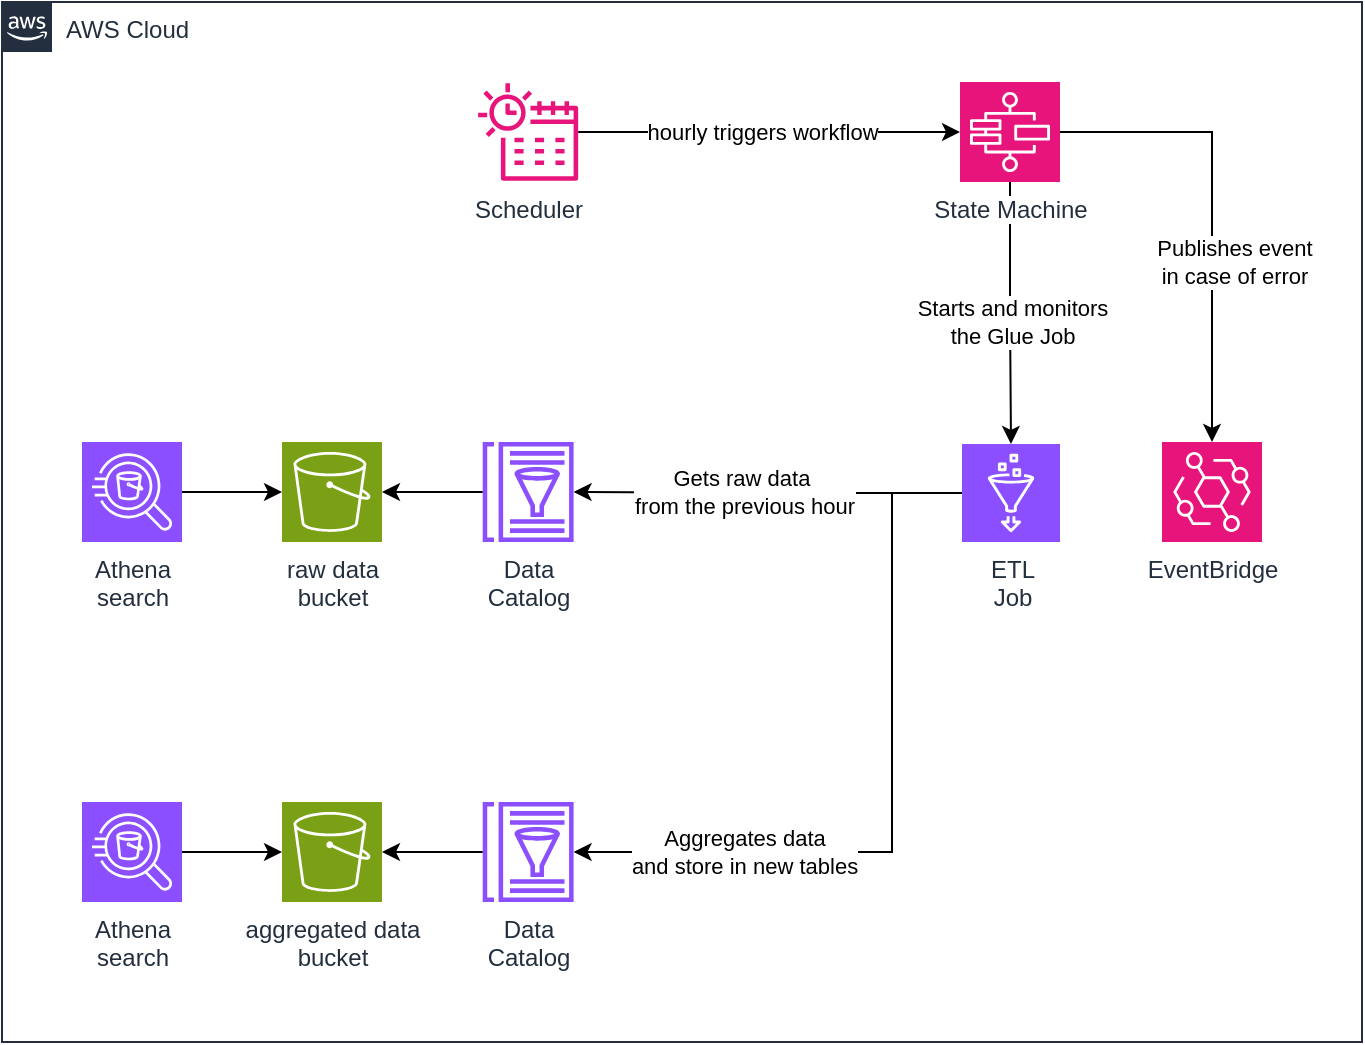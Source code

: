 <mxfile version="24.6.4" type="device">
  <diagram name="Page-1" id="q0FfLi-dn-13dMZvgoFf">
    <mxGraphModel dx="1195" dy="712" grid="1" gridSize="10" guides="1" tooltips="1" connect="1" arrows="1" fold="1" page="1" pageScale="1" pageWidth="827" pageHeight="1169" math="0" shadow="0">
      <root>
        <mxCell id="0" />
        <mxCell id="1" parent="0" />
        <mxCell id="az25rItLEs1Fv48K9Jih-1" value="AWS Cloud" style="points=[[0,0],[0.25,0],[0.5,0],[0.75,0],[1,0],[1,0.25],[1,0.5],[1,0.75],[1,1],[0.75,1],[0.5,1],[0.25,1],[0,1],[0,0.75],[0,0.5],[0,0.25]];outlineConnect=0;gradientColor=none;html=1;whiteSpace=wrap;fontSize=12;fontStyle=0;container=1;pointerEvents=0;collapsible=0;recursiveResize=0;shape=mxgraph.aws4.group;grIcon=mxgraph.aws4.group_aws_cloud_alt;strokeColor=#232F3E;fillColor=none;verticalAlign=top;align=left;spacingLeft=30;fontColor=#232F3E;dashed=0;" vertex="1" parent="1">
          <mxGeometry x="40" y="40" width="680" height="520" as="geometry" />
        </mxCell>
        <mxCell id="az25rItLEs1Fv48K9Jih-2" value="raw data&lt;div&gt;bucket&lt;/div&gt;" style="sketch=0;points=[[0,0,0],[0.25,0,0],[0.5,0,0],[0.75,0,0],[1,0,0],[0,1,0],[0.25,1,0],[0.5,1,0],[0.75,1,0],[1,1,0],[0,0.25,0],[0,0.5,0],[0,0.75,0],[1,0.25,0],[1,0.5,0],[1,0.75,0]];outlineConnect=0;fontColor=#232F3E;fillColor=#7AA116;strokeColor=#ffffff;dashed=0;verticalLabelPosition=bottom;verticalAlign=top;align=center;html=1;fontSize=12;fontStyle=0;aspect=fixed;shape=mxgraph.aws4.resourceIcon;resIcon=mxgraph.aws4.s3;" vertex="1" parent="az25rItLEs1Fv48K9Jih-1">
          <mxGeometry x="140" y="220" width="50" height="50" as="geometry" />
        </mxCell>
        <mxCell id="az25rItLEs1Fv48K9Jih-3" value="aggregated data&lt;div&gt;bucket&lt;/div&gt;" style="sketch=0;points=[[0,0,0],[0.25,0,0],[0.5,0,0],[0.75,0,0],[1,0,0],[0,1,0],[0.25,1,0],[0.5,1,0],[0.75,1,0],[1,1,0],[0,0.25,0],[0,0.5,0],[0,0.75,0],[1,0.25,0],[1,0.5,0],[1,0.75,0]];outlineConnect=0;fontColor=#232F3E;fillColor=#7AA116;strokeColor=#ffffff;dashed=0;verticalLabelPosition=bottom;verticalAlign=top;align=center;html=1;fontSize=12;fontStyle=0;aspect=fixed;shape=mxgraph.aws4.resourceIcon;resIcon=mxgraph.aws4.s3;" vertex="1" parent="az25rItLEs1Fv48K9Jih-1">
          <mxGeometry x="140" y="400" width="50" height="50" as="geometry" />
        </mxCell>
        <mxCell id="az25rItLEs1Fv48K9Jih-8" style="edgeStyle=orthogonalEdgeStyle;rounded=0;orthogonalLoop=1;jettySize=auto;html=1;entryX=0;entryY=0.5;entryDx=0;entryDy=0;entryPerimeter=0;" edge="1" parent="az25rItLEs1Fv48K9Jih-1" source="az25rItLEs1Fv48K9Jih-6" target="az25rItLEs1Fv48K9Jih-11">
          <mxGeometry relative="1" as="geometry">
            <mxPoint x="300" y="-24.9" as="sourcePoint" />
            <mxPoint x="485" y="40" as="targetPoint" />
          </mxGeometry>
        </mxCell>
        <mxCell id="az25rItLEs1Fv48K9Jih-9" value="hourly triggers workflow" style="edgeLabel;html=1;align=center;verticalAlign=middle;resizable=0;points=[];" vertex="1" connectable="0" parent="az25rItLEs1Fv48K9Jih-8">
          <mxGeometry x="-0.52" y="-4" relative="1" as="geometry">
            <mxPoint x="46" y="-4" as="offset" />
          </mxGeometry>
        </mxCell>
        <mxCell id="az25rItLEs1Fv48K9Jih-6" value="Scheduler" style="sketch=0;outlineConnect=0;fontColor=#232F3E;gradientColor=none;fillColor=#E7157B;strokeColor=none;dashed=0;verticalLabelPosition=bottom;verticalAlign=top;align=center;html=1;fontSize=12;fontStyle=0;aspect=fixed;pointerEvents=1;shape=mxgraph.aws4.eventbridge_scheduler;" vertex="1" parent="az25rItLEs1Fv48K9Jih-1">
          <mxGeometry x="238.08" y="40" width="50" height="50" as="geometry" />
        </mxCell>
        <mxCell id="az25rItLEs1Fv48K9Jih-10" value="Data&lt;div&gt;Catalog&lt;/div&gt;" style="sketch=0;outlineConnect=0;fontColor=#232F3E;gradientColor=none;fillColor=#8C4FFF;strokeColor=none;dashed=0;verticalLabelPosition=bottom;verticalAlign=top;align=center;html=1;fontSize=12;fontStyle=0;aspect=fixed;pointerEvents=1;shape=mxgraph.aws4.glue_data_catalog;" vertex="1" parent="az25rItLEs1Fv48K9Jih-1">
          <mxGeometry x="240" y="220" width="46.15" height="50" as="geometry" />
        </mxCell>
        <mxCell id="az25rItLEs1Fv48K9Jih-22" style="edgeStyle=orthogonalEdgeStyle;rounded=0;orthogonalLoop=1;jettySize=auto;html=1;" edge="1" parent="az25rItLEs1Fv48K9Jih-1" source="az25rItLEs1Fv48K9Jih-11" target="az25rItLEs1Fv48K9Jih-14">
          <mxGeometry relative="1" as="geometry" />
        </mxCell>
        <mxCell id="az25rItLEs1Fv48K9Jih-31" value="Starts and monitors&lt;div&gt;the Glue Job&lt;/div&gt;" style="edgeLabel;html=1;align=center;verticalAlign=middle;resizable=0;points=[];" vertex="1" connectable="0" parent="az25rItLEs1Fv48K9Jih-22">
          <mxGeometry x="0.067" relative="1" as="geometry">
            <mxPoint as="offset" />
          </mxGeometry>
        </mxCell>
        <mxCell id="az25rItLEs1Fv48K9Jih-11" value="State Machine" style="sketch=0;points=[[0,0,0],[0.25,0,0],[0.5,0,0],[0.75,0,0],[1,0,0],[0,1,0],[0.25,1,0],[0.5,1,0],[0.75,1,0],[1,1,0],[0,0.25,0],[0,0.5,0],[0,0.75,0],[1,0.25,0],[1,0.5,0],[1,0.75,0]];outlineConnect=0;fontColor=#232F3E;fillColor=#E7157B;strokeColor=#ffffff;dashed=0;verticalLabelPosition=bottom;verticalAlign=top;align=center;html=1;fontSize=12;fontStyle=0;aspect=fixed;shape=mxgraph.aws4.resourceIcon;resIcon=mxgraph.aws4.step_functions;labelBackgroundColor=default;" vertex="1" parent="az25rItLEs1Fv48K9Jih-1">
          <mxGeometry x="479" y="40" width="50" height="50" as="geometry" />
        </mxCell>
        <mxCell id="az25rItLEs1Fv48K9Jih-13" style="edgeStyle=orthogonalEdgeStyle;rounded=0;orthogonalLoop=1;jettySize=auto;html=1;entryX=1;entryY=0.5;entryDx=0;entryDy=0;entryPerimeter=0;" edge="1" parent="az25rItLEs1Fv48K9Jih-1" source="az25rItLEs1Fv48K9Jih-10" target="az25rItLEs1Fv48K9Jih-2">
          <mxGeometry relative="1" as="geometry" />
        </mxCell>
        <mxCell id="az25rItLEs1Fv48K9Jih-17" style="edgeStyle=orthogonalEdgeStyle;rounded=0;orthogonalLoop=1;jettySize=auto;html=1;" edge="1" parent="az25rItLEs1Fv48K9Jih-1" source="az25rItLEs1Fv48K9Jih-14" target="az25rItLEs1Fv48K9Jih-16">
          <mxGeometry relative="1" as="geometry">
            <Array as="points">
              <mxPoint x="445" y="425" />
            </Array>
          </mxGeometry>
        </mxCell>
        <mxCell id="az25rItLEs1Fv48K9Jih-21" value="Aggregates data&lt;div&gt;and store in new tables&lt;/div&gt;" style="edgeLabel;html=1;align=center;verticalAlign=middle;resizable=0;points=[];" vertex="1" connectable="0" parent="az25rItLEs1Fv48K9Jih-17">
          <mxGeometry x="0.223" y="-3" relative="1" as="geometry">
            <mxPoint x="-60" y="3" as="offset" />
          </mxGeometry>
        </mxCell>
        <mxCell id="az25rItLEs1Fv48K9Jih-19" style="edgeStyle=orthogonalEdgeStyle;rounded=0;orthogonalLoop=1;jettySize=auto;html=1;" edge="1" parent="az25rItLEs1Fv48K9Jih-1" source="az25rItLEs1Fv48K9Jih-14" target="az25rItLEs1Fv48K9Jih-10">
          <mxGeometry relative="1" as="geometry" />
        </mxCell>
        <mxCell id="az25rItLEs1Fv48K9Jih-20" value="Gets raw data&amp;nbsp;&lt;div&gt;from the previous hour&lt;/div&gt;" style="edgeLabel;html=1;align=center;verticalAlign=middle;resizable=0;points=[];" vertex="1" connectable="0" parent="az25rItLEs1Fv48K9Jih-19">
          <mxGeometry x="0.076" relative="1" as="geometry">
            <mxPoint x="-5" as="offset" />
          </mxGeometry>
        </mxCell>
        <mxCell id="az25rItLEs1Fv48K9Jih-14" value="ETL&lt;div&gt;Job&lt;/div&gt;" style="sketch=0;points=[[0,0,0],[0.25,0,0],[0.5,0,0],[0.75,0,0],[1,0,0],[0,1,0],[0.25,1,0],[0.5,1,0],[0.75,1,0],[1,1,0],[0,0.25,0],[0,0.5,0],[0,0.75,0],[1,0.25,0],[1,0.5,0],[1,0.75,0]];outlineConnect=0;fontColor=#232F3E;fillColor=#8C4FFF;strokeColor=#ffffff;dashed=0;verticalLabelPosition=bottom;verticalAlign=top;align=center;html=1;fontSize=12;fontStyle=0;aspect=fixed;shape=mxgraph.aws4.resourceIcon;resIcon=mxgraph.aws4.glue;" vertex="1" parent="az25rItLEs1Fv48K9Jih-1">
          <mxGeometry x="480" y="221" width="49" height="49" as="geometry" />
        </mxCell>
        <mxCell id="az25rItLEs1Fv48K9Jih-16" value="Data&lt;div&gt;Catalog&lt;/div&gt;" style="sketch=0;outlineConnect=0;fontColor=#232F3E;gradientColor=none;fillColor=#8C4FFF;strokeColor=none;dashed=0;verticalLabelPosition=bottom;verticalAlign=top;align=center;html=1;fontSize=12;fontStyle=0;aspect=fixed;pointerEvents=1;shape=mxgraph.aws4.glue_data_catalog;" vertex="1" parent="az25rItLEs1Fv48K9Jih-1">
          <mxGeometry x="240" y="400" width="46.15" height="50" as="geometry" />
        </mxCell>
        <mxCell id="az25rItLEs1Fv48K9Jih-18" style="edgeStyle=orthogonalEdgeStyle;rounded=0;orthogonalLoop=1;jettySize=auto;html=1;entryX=1;entryY=0.5;entryDx=0;entryDy=0;entryPerimeter=0;" edge="1" parent="az25rItLEs1Fv48K9Jih-1" source="az25rItLEs1Fv48K9Jih-16" target="az25rItLEs1Fv48K9Jih-3">
          <mxGeometry relative="1" as="geometry" />
        </mxCell>
        <mxCell id="az25rItLEs1Fv48K9Jih-23" value="Athena&lt;div&gt;search&lt;/div&gt;" style="sketch=0;points=[[0,0,0],[0.25,0,0],[0.5,0,0],[0.75,0,0],[1,0,0],[0,1,0],[0.25,1,0],[0.5,1,0],[0.75,1,0],[1,1,0],[0,0.25,0],[0,0.5,0],[0,0.75,0],[1,0.25,0],[1,0.5,0],[1,0.75,0]];outlineConnect=0;fontColor=#232F3E;fillColor=#8C4FFF;strokeColor=#ffffff;dashed=0;verticalLabelPosition=bottom;verticalAlign=top;align=center;html=1;fontSize=12;fontStyle=0;aspect=fixed;shape=mxgraph.aws4.resourceIcon;resIcon=mxgraph.aws4.athena;" vertex="1" parent="az25rItLEs1Fv48K9Jih-1">
          <mxGeometry x="40" y="220" width="50" height="50" as="geometry" />
        </mxCell>
        <mxCell id="az25rItLEs1Fv48K9Jih-24" value="Athena&lt;div&gt;search&lt;/div&gt;" style="sketch=0;points=[[0,0,0],[0.25,0,0],[0.5,0,0],[0.75,0,0],[1,0,0],[0,1,0],[0.25,1,0],[0.5,1,0],[0.75,1,0],[1,1,0],[0,0.25,0],[0,0.5,0],[0,0.75,0],[1,0.25,0],[1,0.5,0],[1,0.75,0]];outlineConnect=0;fontColor=#232F3E;fillColor=#8C4FFF;strokeColor=#ffffff;dashed=0;verticalLabelPosition=bottom;verticalAlign=top;align=center;html=1;fontSize=12;fontStyle=0;aspect=fixed;shape=mxgraph.aws4.resourceIcon;resIcon=mxgraph.aws4.athena;" vertex="1" parent="az25rItLEs1Fv48K9Jih-1">
          <mxGeometry x="40" y="400" width="50" height="50" as="geometry" />
        </mxCell>
        <mxCell id="az25rItLEs1Fv48K9Jih-25" style="edgeStyle=orthogonalEdgeStyle;rounded=0;orthogonalLoop=1;jettySize=auto;html=1;entryX=0;entryY=0.5;entryDx=0;entryDy=0;entryPerimeter=0;" edge="1" parent="az25rItLEs1Fv48K9Jih-1" source="az25rItLEs1Fv48K9Jih-23" target="az25rItLEs1Fv48K9Jih-2">
          <mxGeometry relative="1" as="geometry" />
        </mxCell>
        <mxCell id="az25rItLEs1Fv48K9Jih-26" style="edgeStyle=orthogonalEdgeStyle;rounded=0;orthogonalLoop=1;jettySize=auto;html=1;entryX=0;entryY=0.5;entryDx=0;entryDy=0;entryPerimeter=0;" edge="1" parent="az25rItLEs1Fv48K9Jih-1" source="az25rItLEs1Fv48K9Jih-24" target="az25rItLEs1Fv48K9Jih-3">
          <mxGeometry relative="1" as="geometry" />
        </mxCell>
        <mxCell id="az25rItLEs1Fv48K9Jih-27" value="EventBridge" style="sketch=0;points=[[0,0,0],[0.25,0,0],[0.5,0,0],[0.75,0,0],[1,0,0],[0,1,0],[0.25,1,0],[0.5,1,0],[0.75,1,0],[1,1,0],[0,0.25,0],[0,0.5,0],[0,0.75,0],[1,0.25,0],[1,0.5,0],[1,0.75,0]];outlineConnect=0;fontColor=#232F3E;fillColor=#E7157B;strokeColor=#ffffff;dashed=0;verticalLabelPosition=bottom;verticalAlign=top;align=center;html=1;fontSize=12;fontStyle=0;aspect=fixed;shape=mxgraph.aws4.resourceIcon;resIcon=mxgraph.aws4.eventbridge;" vertex="1" parent="az25rItLEs1Fv48K9Jih-1">
          <mxGeometry x="580" y="220" width="50" height="50" as="geometry" />
        </mxCell>
        <mxCell id="az25rItLEs1Fv48K9Jih-29" style="edgeStyle=orthogonalEdgeStyle;rounded=0;orthogonalLoop=1;jettySize=auto;html=1;entryX=0.5;entryY=0;entryDx=0;entryDy=0;entryPerimeter=0;" edge="1" parent="az25rItLEs1Fv48K9Jih-1" source="az25rItLEs1Fv48K9Jih-11" target="az25rItLEs1Fv48K9Jih-27">
          <mxGeometry relative="1" as="geometry" />
        </mxCell>
        <mxCell id="az25rItLEs1Fv48K9Jih-30" value="Publishes event&lt;div&gt;in case of error&lt;/div&gt;" style="edgeLabel;html=1;align=center;verticalAlign=middle;resizable=0;points=[];" vertex="1" connectable="0" parent="az25rItLEs1Fv48K9Jih-29">
          <mxGeometry x="-0.744" relative="1" as="geometry">
            <mxPoint x="57" y="65" as="offset" />
          </mxGeometry>
        </mxCell>
      </root>
    </mxGraphModel>
  </diagram>
</mxfile>
